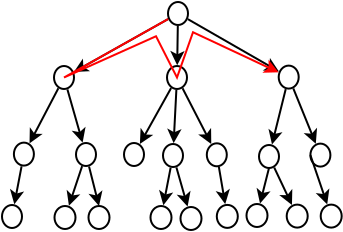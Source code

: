 <?xml version="1.0" encoding="UTF-8"?>
<dia:diagram xmlns:dia="http://www.lysator.liu.se/~alla/dia/">
  <dia:layer name="Arrière-plan" visible="true" active="true">
    <dia:object type="Standard - Ellipse" version="0" id="O0">
      <dia:attribute name="obj_pos">
        <dia:point val="18,-1.225"/>
      </dia:attribute>
      <dia:attribute name="obj_bb">
        <dia:rectangle val="17.95,-1.275;19.05,-0.025"/>
      </dia:attribute>
      <dia:attribute name="elem_corner">
        <dia:point val="18,-1.225"/>
      </dia:attribute>
      <dia:attribute name="elem_width">
        <dia:real val="1"/>
      </dia:attribute>
      <dia:attribute name="elem_height">
        <dia:real val="1.15"/>
      </dia:attribute>
      <dia:attribute name="border_width">
        <dia:real val="0.1"/>
      </dia:attribute>
    </dia:object>
    <dia:object type="Standard - Ellipse" version="0" id="O1">
      <dia:attribute name="obj_pos">
        <dia:point val="12.3,1.975"/>
      </dia:attribute>
      <dia:attribute name="obj_bb">
        <dia:rectangle val="12.25,1.925;13.35,3.175"/>
      </dia:attribute>
      <dia:attribute name="elem_corner">
        <dia:point val="12.3,1.975"/>
      </dia:attribute>
      <dia:attribute name="elem_width">
        <dia:real val="1"/>
      </dia:attribute>
      <dia:attribute name="elem_height">
        <dia:real val="1.15"/>
      </dia:attribute>
      <dia:attribute name="border_width">
        <dia:real val="0.1"/>
      </dia:attribute>
    </dia:object>
    <dia:object type="Standard - Ellipse" version="0" id="O2">
      <dia:attribute name="obj_pos">
        <dia:point val="17.95,1.975"/>
      </dia:attribute>
      <dia:attribute name="obj_bb">
        <dia:rectangle val="17.9,1.925;19,3.175"/>
      </dia:attribute>
      <dia:attribute name="elem_corner">
        <dia:point val="17.95,1.975"/>
      </dia:attribute>
      <dia:attribute name="elem_width">
        <dia:real val="1"/>
      </dia:attribute>
      <dia:attribute name="elem_height">
        <dia:real val="1.15"/>
      </dia:attribute>
      <dia:attribute name="border_width">
        <dia:real val="0.1"/>
      </dia:attribute>
    </dia:object>
    <dia:object type="Standard - Ellipse" version="0" id="O3">
      <dia:attribute name="obj_pos">
        <dia:point val="23.535,1.955"/>
      </dia:attribute>
      <dia:attribute name="obj_bb">
        <dia:rectangle val="23.485,1.905;24.585,3.155"/>
      </dia:attribute>
      <dia:attribute name="elem_corner">
        <dia:point val="23.535,1.955"/>
      </dia:attribute>
      <dia:attribute name="elem_width">
        <dia:real val="1"/>
      </dia:attribute>
      <dia:attribute name="elem_height">
        <dia:real val="1.15"/>
      </dia:attribute>
      <dia:attribute name="border_width">
        <dia:real val="0.1"/>
      </dia:attribute>
    </dia:object>
    <dia:object type="Standard - Ellipse" version="0" id="O4">
      <dia:attribute name="obj_pos">
        <dia:point val="10.295,5.805"/>
      </dia:attribute>
      <dia:attribute name="obj_bb">
        <dia:rectangle val="10.245,5.755;11.345,7.005"/>
      </dia:attribute>
      <dia:attribute name="elem_corner">
        <dia:point val="10.295,5.805"/>
      </dia:attribute>
      <dia:attribute name="elem_width">
        <dia:real val="1"/>
      </dia:attribute>
      <dia:attribute name="elem_height">
        <dia:real val="1.15"/>
      </dia:attribute>
      <dia:attribute name="border_width">
        <dia:real val="0.1"/>
      </dia:attribute>
    </dia:object>
    <dia:object type="Standard - Ellipse" version="0" id="O5">
      <dia:attribute name="obj_pos">
        <dia:point val="13.4,5.825"/>
      </dia:attribute>
      <dia:attribute name="obj_bb">
        <dia:rectangle val="13.35,5.775;14.45,7.025"/>
      </dia:attribute>
      <dia:attribute name="elem_corner">
        <dia:point val="13.4,5.825"/>
      </dia:attribute>
      <dia:attribute name="elem_width">
        <dia:real val="1"/>
      </dia:attribute>
      <dia:attribute name="elem_height">
        <dia:real val="1.15"/>
      </dia:attribute>
      <dia:attribute name="border_width">
        <dia:real val="0.1"/>
      </dia:attribute>
    </dia:object>
    <dia:object type="Standard - Ellipse" version="0" id="O6">
      <dia:attribute name="obj_pos">
        <dia:point val="17.75,5.875"/>
      </dia:attribute>
      <dia:attribute name="obj_bb">
        <dia:rectangle val="17.7,5.825;18.8,7.075"/>
      </dia:attribute>
      <dia:attribute name="elem_corner">
        <dia:point val="17.75,5.875"/>
      </dia:attribute>
      <dia:attribute name="elem_width">
        <dia:real val="1"/>
      </dia:attribute>
      <dia:attribute name="elem_height">
        <dia:real val="1.15"/>
      </dia:attribute>
      <dia:attribute name="border_width">
        <dia:real val="0.1"/>
      </dia:attribute>
    </dia:object>
    <dia:object type="Standard - Ellipse" version="0" id="O7">
      <dia:attribute name="obj_pos">
        <dia:point val="15.8,5.825"/>
      </dia:attribute>
      <dia:attribute name="obj_bb">
        <dia:rectangle val="15.75,5.775;16.85,7.025"/>
      </dia:attribute>
      <dia:attribute name="elem_corner">
        <dia:point val="15.8,5.825"/>
      </dia:attribute>
      <dia:attribute name="elem_width">
        <dia:real val="1"/>
      </dia:attribute>
      <dia:attribute name="elem_height">
        <dia:real val="1.15"/>
      </dia:attribute>
      <dia:attribute name="border_width">
        <dia:real val="0.1"/>
      </dia:attribute>
    </dia:object>
    <dia:object type="Standard - Ellipse" version="0" id="O8">
      <dia:attribute name="obj_pos">
        <dia:point val="19.94,5.84"/>
      </dia:attribute>
      <dia:attribute name="obj_bb">
        <dia:rectangle val="19.89,5.79;20.99,7.04"/>
      </dia:attribute>
      <dia:attribute name="elem_corner">
        <dia:point val="19.94,5.84"/>
      </dia:attribute>
      <dia:attribute name="elem_width">
        <dia:real val="1"/>
      </dia:attribute>
      <dia:attribute name="elem_height">
        <dia:real val="1.15"/>
      </dia:attribute>
      <dia:attribute name="border_width">
        <dia:real val="0.1"/>
      </dia:attribute>
    </dia:object>
    <dia:object type="Standard - Ellipse" version="0" id="O9">
      <dia:attribute name="obj_pos">
        <dia:point val="22.55,5.925"/>
      </dia:attribute>
      <dia:attribute name="obj_bb">
        <dia:rectangle val="22.5,5.875;23.6,7.125"/>
      </dia:attribute>
      <dia:attribute name="elem_corner">
        <dia:point val="22.55,5.925"/>
      </dia:attribute>
      <dia:attribute name="elem_width">
        <dia:real val="1"/>
      </dia:attribute>
      <dia:attribute name="elem_height">
        <dia:real val="1.15"/>
      </dia:attribute>
      <dia:attribute name="border_width">
        <dia:real val="0.1"/>
      </dia:attribute>
    </dia:object>
    <dia:object type="Standard - Ellipse" version="0" id="O10">
      <dia:attribute name="obj_pos">
        <dia:point val="9.7,8.925"/>
      </dia:attribute>
      <dia:attribute name="obj_bb">
        <dia:rectangle val="9.65,8.875;10.75,10.125"/>
      </dia:attribute>
      <dia:attribute name="elem_corner">
        <dia:point val="9.7,8.925"/>
      </dia:attribute>
      <dia:attribute name="elem_width">
        <dia:real val="1"/>
      </dia:attribute>
      <dia:attribute name="elem_height">
        <dia:real val="1.15"/>
      </dia:attribute>
      <dia:attribute name="border_width">
        <dia:real val="0.1"/>
      </dia:attribute>
    </dia:object>
    <dia:object type="Standard - Ellipse" version="0" id="O11">
      <dia:attribute name="obj_pos">
        <dia:point val="12.325,8.975"/>
      </dia:attribute>
      <dia:attribute name="obj_bb">
        <dia:rectangle val="12.275,8.925;13.425,10.175"/>
      </dia:attribute>
      <dia:attribute name="elem_corner">
        <dia:point val="12.325,8.975"/>
      </dia:attribute>
      <dia:attribute name="elem_width">
        <dia:real val="1.05"/>
      </dia:attribute>
      <dia:attribute name="elem_height">
        <dia:real val="1.15"/>
      </dia:attribute>
      <dia:attribute name="border_width">
        <dia:real val="0.1"/>
      </dia:attribute>
    </dia:object>
    <dia:object type="Standard - Ellipse" version="0" id="O12">
      <dia:attribute name="obj_pos">
        <dia:point val="25.12,5.855"/>
      </dia:attribute>
      <dia:attribute name="obj_bb">
        <dia:rectangle val="25.07,5.805;26.17,7.055"/>
      </dia:attribute>
      <dia:attribute name="elem_corner">
        <dia:point val="25.12,5.855"/>
      </dia:attribute>
      <dia:attribute name="elem_width">
        <dia:real val="1"/>
      </dia:attribute>
      <dia:attribute name="elem_height">
        <dia:real val="1.15"/>
      </dia:attribute>
      <dia:attribute name="border_width">
        <dia:real val="0.1"/>
      </dia:attribute>
    </dia:object>
    <dia:object type="Standard - Line" version="0" id="O13">
      <dia:attribute name="obj_pos">
        <dia:point val="18.007,-0.373"/>
      </dia:attribute>
      <dia:attribute name="obj_bb">
        <dia:rectangle val="13.195,-0.441;18.075,2.343"/>
      </dia:attribute>
      <dia:attribute name="conn_endpoints">
        <dia:point val="18.007,-0.373"/>
        <dia:point val="13.293,2.273"/>
      </dia:attribute>
      <dia:attribute name="numcp">
        <dia:int val="1"/>
      </dia:attribute>
      <dia:attribute name="end_arrow">
        <dia:enum val="22"/>
      </dia:attribute>
      <dia:attribute name="end_arrow_length">
        <dia:real val="0.5"/>
      </dia:attribute>
      <dia:attribute name="end_arrow_width">
        <dia:real val="0.5"/>
      </dia:attribute>
      <dia:connections>
        <dia:connection handle="0" to="O0" connection="8"/>
        <dia:connection handle="1" to="O1" connection="8"/>
      </dia:connections>
    </dia:object>
    <dia:object type="Standard - Line" version="0" id="O14">
      <dia:attribute name="obj_pos">
        <dia:point val="18.49,-0.037"/>
      </dia:attribute>
      <dia:attribute name="obj_bb">
        <dia:rectangle val="18.107,-0.088;18.831,2.049"/>
      </dia:attribute>
      <dia:attribute name="conn_endpoints">
        <dia:point val="18.49,-0.037"/>
        <dia:point val="18.46,1.938"/>
      </dia:attribute>
      <dia:attribute name="numcp">
        <dia:int val="1"/>
      </dia:attribute>
      <dia:attribute name="end_arrow">
        <dia:enum val="22"/>
      </dia:attribute>
      <dia:attribute name="end_arrow_length">
        <dia:real val="0.5"/>
      </dia:attribute>
      <dia:attribute name="end_arrow_width">
        <dia:real val="0.5"/>
      </dia:attribute>
      <dia:connections>
        <dia:connection handle="0" to="O0" connection="8"/>
        <dia:connection handle="1" to="O2" connection="8"/>
      </dia:connections>
    </dia:object>
    <dia:object type="Standard - Line" version="0" id="O15">
      <dia:attribute name="obj_pos">
        <dia:point val="18.991,-0.368"/>
      </dia:attribute>
      <dia:attribute name="obj_bb">
        <dia:rectangle val="18.923,-0.436;23.641,2.317"/>
      </dia:attribute>
      <dia:attribute name="conn_endpoints">
        <dia:point val="18.991,-0.368"/>
        <dia:point val="23.544,2.248"/>
      </dia:attribute>
      <dia:attribute name="numcp">
        <dia:int val="1"/>
      </dia:attribute>
      <dia:attribute name="end_arrow">
        <dia:enum val="22"/>
      </dia:attribute>
      <dia:attribute name="end_arrow_length">
        <dia:real val="0.5"/>
      </dia:attribute>
      <dia:attribute name="end_arrow_width">
        <dia:real val="0.5"/>
      </dia:attribute>
      <dia:connections>
        <dia:connection handle="0" to="O0" connection="8"/>
        <dia:connection handle="1" to="O3" connection="8"/>
      </dia:connections>
    </dia:object>
    <dia:object type="Standard - Line" version="0" id="O16">
      <dia:attribute name="obj_pos">
        <dia:point val="12.519,3.087"/>
      </dia:attribute>
      <dia:attribute name="obj_bb">
        <dia:rectangle val="11.006,3.02;12.586,5.942"/>
      </dia:attribute>
      <dia:attribute name="conn_endpoints">
        <dia:point val="12.519,3.087"/>
        <dia:point val="11.076,5.843"/>
      </dia:attribute>
      <dia:attribute name="numcp">
        <dia:int val="1"/>
      </dia:attribute>
      <dia:attribute name="end_arrow">
        <dia:enum val="22"/>
      </dia:attribute>
      <dia:attribute name="end_arrow_length">
        <dia:real val="0.5"/>
      </dia:attribute>
      <dia:attribute name="end_arrow_width">
        <dia:real val="0.5"/>
      </dia:attribute>
      <dia:connections>
        <dia:connection handle="0" to="O1" connection="8"/>
        <dia:connection handle="1" to="O4" connection="8"/>
      </dia:connections>
    </dia:object>
    <dia:object type="Standard - Line" version="0" id="O17">
      <dia:attribute name="obj_pos">
        <dia:point val="12.97,3.145"/>
      </dia:attribute>
      <dia:attribute name="obj_bb">
        <dia:rectangle val="12.908,3.083;13.91,5.913"/>
      </dia:attribute>
      <dia:attribute name="conn_endpoints">
        <dia:point val="12.97,3.145"/>
        <dia:point val="13.73,5.805"/>
      </dia:attribute>
      <dia:attribute name="numcp">
        <dia:int val="1"/>
      </dia:attribute>
      <dia:attribute name="end_arrow">
        <dia:enum val="22"/>
      </dia:attribute>
      <dia:attribute name="end_arrow_length">
        <dia:real val="0.5"/>
      </dia:attribute>
      <dia:attribute name="end_arrow_width">
        <dia:real val="0.5"/>
      </dia:attribute>
      <dia:connections>
        <dia:connection handle="0" to="O1" connection="8"/>
        <dia:connection handle="1" to="O5" connection="8"/>
      </dia:connections>
    </dia:object>
    <dia:object type="Standard - Line" version="0" id="O18">
      <dia:attribute name="obj_pos">
        <dia:point val="18.155,3.077"/>
      </dia:attribute>
      <dia:attribute name="obj_bb">
        <dia:rectangle val="16.525,3.009;18.224,5.97"/>
      </dia:attribute>
      <dia:attribute name="conn_endpoints">
        <dia:point val="18.155,3.077"/>
        <dia:point val="16.595,5.873"/>
      </dia:attribute>
      <dia:attribute name="numcp">
        <dia:int val="1"/>
      </dia:attribute>
      <dia:attribute name="end_arrow">
        <dia:enum val="22"/>
      </dia:attribute>
      <dia:attribute name="end_arrow_length">
        <dia:real val="0.5"/>
      </dia:attribute>
      <dia:attribute name="end_arrow_width">
        <dia:real val="0.5"/>
      </dia:attribute>
      <dia:connections>
        <dia:connection handle="0" to="O2" connection="8"/>
        <dia:connection handle="1" to="O7" connection="8"/>
      </dia:connections>
    </dia:object>
    <dia:object type="Standard - Line" version="0" id="O19">
      <dia:attribute name="obj_pos">
        <dia:point val="18.418,3.167"/>
      </dia:attribute>
      <dia:attribute name="obj_bb">
        <dia:rectangle val="17.952,3.115;18.674,5.945"/>
      </dia:attribute>
      <dia:attribute name="conn_endpoints">
        <dia:point val="18.418,3.167"/>
        <dia:point val="18.282,5.833"/>
      </dia:attribute>
      <dia:attribute name="numcp">
        <dia:int val="1"/>
      </dia:attribute>
      <dia:attribute name="end_arrow">
        <dia:enum val="22"/>
      </dia:attribute>
      <dia:attribute name="end_arrow_length">
        <dia:real val="0.5"/>
      </dia:attribute>
      <dia:attribute name="end_arrow_width">
        <dia:real val="0.5"/>
      </dia:attribute>
      <dia:connections>
        <dia:connection handle="0" to="O2" connection="8"/>
        <dia:connection handle="1" to="O6" connection="8"/>
      </dia:connections>
    </dia:object>
    <dia:object type="Standard - Line" version="0" id="O20">
      <dia:attribute name="obj_pos">
        <dia:point val="18.727,3.088"/>
      </dia:attribute>
      <dia:attribute name="obj_bb">
        <dia:rectangle val="18.66,3.021;20.233,5.977"/>
      </dia:attribute>
      <dia:attribute name="conn_endpoints">
        <dia:point val="18.727,3.088"/>
        <dia:point val="20.163,5.877"/>
      </dia:attribute>
      <dia:attribute name="numcp">
        <dia:int val="1"/>
      </dia:attribute>
      <dia:attribute name="end_arrow">
        <dia:enum val="22"/>
      </dia:attribute>
      <dia:attribute name="end_arrow_length">
        <dia:real val="0.5"/>
      </dia:attribute>
      <dia:attribute name="end_arrow_width">
        <dia:real val="0.5"/>
      </dia:attribute>
      <dia:connections>
        <dia:connection handle="0" to="O2" connection="8"/>
        <dia:connection handle="1" to="O8" connection="8"/>
      </dia:connections>
    </dia:object>
    <dia:object type="Standard - Line" version="0" id="O21">
      <dia:attribute name="obj_pos">
        <dia:point val="23.886,3.131"/>
      </dia:attribute>
      <dia:attribute name="obj_bb">
        <dia:rectangle val="22.995,3.071;23.946,6.007"/>
      </dia:attribute>
      <dia:attribute name="conn_endpoints">
        <dia:point val="23.886,3.131"/>
        <dia:point val="23.199,5.899"/>
      </dia:attribute>
      <dia:attribute name="numcp">
        <dia:int val="1"/>
      </dia:attribute>
      <dia:attribute name="end_arrow">
        <dia:enum val="22"/>
      </dia:attribute>
      <dia:attribute name="end_arrow_length">
        <dia:real val="0.5"/>
      </dia:attribute>
      <dia:attribute name="end_arrow_width">
        <dia:real val="0.5"/>
      </dia:attribute>
      <dia:connections>
        <dia:connection handle="0" to="O3" connection="8"/>
        <dia:connection handle="1" to="O9" connection="8"/>
      </dia:connections>
    </dia:object>
    <dia:object type="Standard - Line" version="0" id="O22">
      <dia:attribute name="obj_pos">
        <dia:point val="24.265,3.096"/>
      </dia:attribute>
      <dia:attribute name="obj_bb">
        <dia:rectangle val="24.2,3.03;25.504,5.968"/>
      </dia:attribute>
      <dia:attribute name="conn_endpoints">
        <dia:point val="24.265,3.096"/>
        <dia:point val="25.39,5.864"/>
      </dia:attribute>
      <dia:attribute name="numcp">
        <dia:int val="1"/>
      </dia:attribute>
      <dia:attribute name="end_arrow">
        <dia:enum val="22"/>
      </dia:attribute>
      <dia:attribute name="end_arrow_length">
        <dia:real val="0.5"/>
      </dia:attribute>
      <dia:attribute name="end_arrow_width">
        <dia:real val="0.5"/>
      </dia:attribute>
      <dia:connections>
        <dia:connection handle="0" to="O3" connection="8"/>
        <dia:connection handle="1" to="O12" connection="8"/>
      </dia:connections>
    </dia:object>
    <dia:object type="Standard - Line" version="0" id="O23">
      <dia:attribute name="obj_pos">
        <dia:point val="10.679,6.99"/>
      </dia:attribute>
      <dia:attribute name="obj_bb">
        <dia:rectangle val="10.076,6.932;10.786,9.0"/>
      </dia:attribute>
      <dia:attribute name="conn_endpoints">
        <dia:point val="10.679,6.99"/>
        <dia:point val="10.316,8.89"/>
      </dia:attribute>
      <dia:attribute name="numcp">
        <dia:int val="1"/>
      </dia:attribute>
      <dia:attribute name="end_arrow">
        <dia:enum val="22"/>
      </dia:attribute>
      <dia:attribute name="end_arrow_length">
        <dia:real val="0.5"/>
      </dia:attribute>
      <dia:attribute name="end_arrow_width">
        <dia:real val="0.5"/>
      </dia:attribute>
      <dia:connections>
        <dia:connection handle="0" to="O4" connection="8"/>
        <dia:connection handle="1" to="O10" connection="8"/>
      </dia:connections>
    </dia:object>
    <dia:object type="Standard - Line" version="0" id="O24">
      <dia:attribute name="obj_pos">
        <dia:point val="13.706,6.981"/>
      </dia:attribute>
      <dia:attribute name="obj_bb">
        <dia:rectangle val="12.896,6.918;13.769,9.068"/>
      </dia:attribute>
      <dia:attribute name="conn_endpoints">
        <dia:point val="13.706,6.981"/>
        <dia:point val="13.046,8.962"/>
      </dia:attribute>
      <dia:attribute name="numcp">
        <dia:int val="1"/>
      </dia:attribute>
      <dia:attribute name="end_arrow">
        <dia:enum val="22"/>
      </dia:attribute>
      <dia:attribute name="end_arrow_length">
        <dia:real val="0.5"/>
      </dia:attribute>
      <dia:attribute name="end_arrow_width">
        <dia:real val="0.5"/>
      </dia:attribute>
      <dia:connections>
        <dia:connection handle="0" to="O5" connection="8"/>
        <dia:connection handle="1" to="O11" connection="8"/>
      </dia:connections>
    </dia:object>
    <dia:object type="Standard - Ellipse" version="0" id="O25">
      <dia:attribute name="obj_pos">
        <dia:point val="14.025,8.975"/>
      </dia:attribute>
      <dia:attribute name="obj_bb">
        <dia:rectangle val="13.975,8.925;15.125,10.175"/>
      </dia:attribute>
      <dia:attribute name="elem_corner">
        <dia:point val="14.025,8.975"/>
      </dia:attribute>
      <dia:attribute name="elem_width">
        <dia:real val="1.05"/>
      </dia:attribute>
      <dia:attribute name="elem_height">
        <dia:real val="1.15"/>
      </dia:attribute>
      <dia:attribute name="border_width">
        <dia:real val="0.1"/>
      </dia:attribute>
    </dia:object>
    <dia:object type="Standard - Line" version="0" id="O26">
      <dia:attribute name="obj_pos">
        <dia:point val="14.051,7.0"/>
      </dia:attribute>
      <dia:attribute name="obj_bb">
        <dia:rectangle val="13.991,6.939;14.751,9.083"/>
      </dia:attribute>
      <dia:attribute name="conn_endpoints">
        <dia:point val="14.051,7.0"/>
        <dia:point val="14.55,8.975"/>
      </dia:attribute>
      <dia:attribute name="numcp">
        <dia:int val="1"/>
      </dia:attribute>
      <dia:attribute name="end_arrow">
        <dia:enum val="22"/>
      </dia:attribute>
      <dia:attribute name="end_arrow_length">
        <dia:real val="0.5"/>
      </dia:attribute>
      <dia:attribute name="end_arrow_width">
        <dia:real val="0.5"/>
      </dia:attribute>
      <dia:connections>
        <dia:connection handle="0" to="O5" connection="8"/>
        <dia:connection handle="1" to="O25" connection="1"/>
      </dia:connections>
    </dia:object>
    <dia:object type="Standard - Ellipse" version="0" id="O27">
      <dia:attribute name="obj_pos">
        <dia:point val="17.125,8.975"/>
      </dia:attribute>
      <dia:attribute name="obj_bb">
        <dia:rectangle val="17.075,8.925;18.225,10.175"/>
      </dia:attribute>
      <dia:attribute name="elem_corner">
        <dia:point val="17.125,8.975"/>
      </dia:attribute>
      <dia:attribute name="elem_width">
        <dia:real val="1.05"/>
      </dia:attribute>
      <dia:attribute name="elem_height">
        <dia:real val="1.15"/>
      </dia:attribute>
      <dia:attribute name="border_width">
        <dia:real val="0.1"/>
      </dia:attribute>
    </dia:object>
    <dia:object type="Standard - Ellipse" version="0" id="O28">
      <dia:attribute name="obj_pos">
        <dia:point val="18.625,9.025"/>
      </dia:attribute>
      <dia:attribute name="obj_bb">
        <dia:rectangle val="18.575,8.975;19.725,10.225"/>
      </dia:attribute>
      <dia:attribute name="elem_corner">
        <dia:point val="18.625,9.025"/>
      </dia:attribute>
      <dia:attribute name="elem_width">
        <dia:real val="1.05"/>
      </dia:attribute>
      <dia:attribute name="elem_height">
        <dia:real val="1.15"/>
      </dia:attribute>
      <dia:attribute name="border_width">
        <dia:real val="0.1"/>
      </dia:attribute>
    </dia:object>
    <dia:object type="Standard - Line" version="0" id="O29">
      <dia:attribute name="obj_pos">
        <dia:point val="18.132,7.06"/>
      </dia:attribute>
      <dia:attribute name="obj_bb">
        <dia:rectangle val="17.529,7.002;18.24,9.048"/>
      </dia:attribute>
      <dia:attribute name="conn_endpoints">
        <dia:point val="18.132,7.06"/>
        <dia:point val="17.768,8.938"/>
      </dia:attribute>
      <dia:attribute name="numcp">
        <dia:int val="1"/>
      </dia:attribute>
      <dia:attribute name="end_arrow">
        <dia:enum val="22"/>
      </dia:attribute>
      <dia:attribute name="end_arrow_length">
        <dia:real val="0.5"/>
      </dia:attribute>
      <dia:attribute name="end_arrow_width">
        <dia:real val="0.5"/>
      </dia:attribute>
      <dia:connections>
        <dia:connection handle="0" to="O6" connection="8"/>
        <dia:connection handle="1" to="O27" connection="8"/>
      </dia:connections>
    </dia:object>
    <dia:object type="Standard - Line" version="0" id="O30">
      <dia:attribute name="obj_pos">
        <dia:point val="18.42,7.044"/>
      </dia:attribute>
      <dia:attribute name="obj_bb">
        <dia:rectangle val="18.358,6.983;19.159,9.11"/>
      </dia:attribute>
      <dia:attribute name="conn_endpoints">
        <dia:point val="18.42,7.044"/>
        <dia:point val="18.979,9.003"/>
      </dia:attribute>
      <dia:attribute name="numcp">
        <dia:int val="1"/>
      </dia:attribute>
      <dia:attribute name="end_arrow">
        <dia:enum val="22"/>
      </dia:attribute>
      <dia:attribute name="end_arrow_length">
        <dia:real val="0.5"/>
      </dia:attribute>
      <dia:attribute name="end_arrow_width">
        <dia:real val="0.5"/>
      </dia:attribute>
      <dia:connections>
        <dia:connection handle="0" to="O6" connection="8"/>
        <dia:connection handle="1" to="O28" connection="8"/>
      </dia:connections>
    </dia:object>
    <dia:object type="Standard - Ellipse" version="0" id="O31">
      <dia:attribute name="obj_pos">
        <dia:point val="20.44,8.92"/>
      </dia:attribute>
      <dia:attribute name="obj_bb">
        <dia:rectangle val="20.39,8.87;21.54,10.12"/>
      </dia:attribute>
      <dia:attribute name="elem_corner">
        <dia:point val="20.44,8.92"/>
      </dia:attribute>
      <dia:attribute name="elem_width">
        <dia:real val="1.05"/>
      </dia:attribute>
      <dia:attribute name="elem_height">
        <dia:real val="1.15"/>
      </dia:attribute>
      <dia:attribute name="border_width">
        <dia:real val="0.1"/>
      </dia:attribute>
    </dia:object>
    <dia:object type="Standard - Ellipse" version="0" id="O32">
      <dia:attribute name="obj_pos">
        <dia:point val="21.925,8.875"/>
      </dia:attribute>
      <dia:attribute name="obj_bb">
        <dia:rectangle val="21.875,8.825;23.025,10.075"/>
      </dia:attribute>
      <dia:attribute name="elem_corner">
        <dia:point val="21.925,8.875"/>
      </dia:attribute>
      <dia:attribute name="elem_width">
        <dia:real val="1.05"/>
      </dia:attribute>
      <dia:attribute name="elem_height">
        <dia:real val="1.15"/>
      </dia:attribute>
      <dia:attribute name="border_width">
        <dia:real val="0.1"/>
      </dia:attribute>
    </dia:object>
    <dia:object type="Standard - Line" version="0" id="O33">
      <dia:attribute name="obj_pos">
        <dia:point val="20.544,7.023"/>
      </dia:attribute>
      <dia:attribute name="obj_bb">
        <dia:rectangle val="20.401,6.965;21.114,8.991"/>
      </dia:attribute>
      <dia:attribute name="conn_endpoints">
        <dia:point val="20.544,7.023"/>
        <dia:point val="20.86,8.881"/>
      </dia:attribute>
      <dia:attribute name="numcp">
        <dia:int val="1"/>
      </dia:attribute>
      <dia:attribute name="end_arrow">
        <dia:enum val="22"/>
      </dia:attribute>
      <dia:attribute name="end_arrow_length">
        <dia:real val="0.5"/>
      </dia:attribute>
      <dia:attribute name="end_arrow_width">
        <dia:real val="0.5"/>
      </dia:attribute>
      <dia:connections>
        <dia:connection handle="0" to="O8" connection="8"/>
        <dia:connection handle="1" to="O31" connection="8"/>
      </dia:connections>
    </dia:object>
    <dia:object type="Standard - Ellipse" version="0" id="O34">
      <dia:attribute name="obj_pos">
        <dia:point val="23.935,8.905"/>
      </dia:attribute>
      <dia:attribute name="obj_bb">
        <dia:rectangle val="23.885,8.855;25.035,10.105"/>
      </dia:attribute>
      <dia:attribute name="elem_corner">
        <dia:point val="23.935,8.905"/>
      </dia:attribute>
      <dia:attribute name="elem_width">
        <dia:real val="1.05"/>
      </dia:attribute>
      <dia:attribute name="elem_height">
        <dia:real val="1.15"/>
      </dia:attribute>
      <dia:attribute name="border_width">
        <dia:real val="0.1"/>
      </dia:attribute>
    </dia:object>
    <dia:object type="Standard - Ellipse" version="0" id="O35">
      <dia:attribute name="obj_pos">
        <dia:point val="25.635,8.905"/>
      </dia:attribute>
      <dia:attribute name="obj_bb">
        <dia:rectangle val="25.585,8.855;26.735,10.105"/>
      </dia:attribute>
      <dia:attribute name="elem_corner">
        <dia:point val="25.635,8.905"/>
      </dia:attribute>
      <dia:attribute name="elem_width">
        <dia:real val="1.05"/>
      </dia:attribute>
      <dia:attribute name="elem_height">
        <dia:real val="1.15"/>
      </dia:attribute>
      <dia:attribute name="border_width">
        <dia:real val="0.1"/>
      </dia:attribute>
    </dia:object>
    <dia:object type="Standard - Line" version="0" id="O36">
      <dia:attribute name="obj_pos">
        <dia:point val="23.05,7.075"/>
      </dia:attribute>
      <dia:attribute name="obj_bb">
        <dia:rectangle val="22.4,7.014;23.111,8.96"/>
      </dia:attribute>
      <dia:attribute name="conn_endpoints">
        <dia:point val="23.05,7.075"/>
        <dia:point val="22.601,8.852"/>
      </dia:attribute>
      <dia:attribute name="numcp">
        <dia:int val="1"/>
      </dia:attribute>
      <dia:attribute name="end_arrow">
        <dia:enum val="22"/>
      </dia:attribute>
      <dia:attribute name="end_arrow_length">
        <dia:real val="0.5"/>
      </dia:attribute>
      <dia:attribute name="end_arrow_width">
        <dia:real val="0.5"/>
      </dia:attribute>
      <dia:connections>
        <dia:connection handle="0" to="O9" connection="6"/>
        <dia:connection handle="1" to="O32" connection="8"/>
      </dia:connections>
    </dia:object>
    <dia:object type="Standard - Line" version="0" id="O37">
      <dia:attribute name="obj_pos">
        <dia:point val="23.31,7.05"/>
      </dia:attribute>
      <dia:attribute name="obj_bb">
        <dia:rectangle val="23.244,6.984;24.28,9.027"/>
      </dia:attribute>
      <dia:attribute name="conn_endpoints">
        <dia:point val="23.31,7.05"/>
        <dia:point val="24.198,8.926"/>
      </dia:attribute>
      <dia:attribute name="numcp">
        <dia:int val="1"/>
      </dia:attribute>
      <dia:attribute name="end_arrow">
        <dia:enum val="22"/>
      </dia:attribute>
      <dia:attribute name="end_arrow_length">
        <dia:real val="0.5"/>
      </dia:attribute>
      <dia:attribute name="end_arrow_width">
        <dia:real val="0.5"/>
      </dia:attribute>
      <dia:connections>
        <dia:connection handle="0" to="O9" connection="8"/>
        <dia:connection handle="1" to="O34" connection="8"/>
      </dia:connections>
    </dia:object>
    <dia:object type="Standard - Line" version="0" id="O38">
      <dia:attribute name="obj_pos">
        <dia:point val="25.12,6.43"/>
      </dia:attribute>
      <dia:attribute name="obj_bb">
        <dia:rectangle val="25.056,6.367;26.106,9.001"/>
      </dia:attribute>
      <dia:attribute name="conn_endpoints">
        <dia:point val="25.12,6.43"/>
        <dia:point val="25.96,8.895"/>
      </dia:attribute>
      <dia:attribute name="numcp">
        <dia:int val="1"/>
      </dia:attribute>
      <dia:attribute name="end_arrow">
        <dia:enum val="22"/>
      </dia:attribute>
      <dia:attribute name="end_arrow_length">
        <dia:real val="0.5"/>
      </dia:attribute>
      <dia:attribute name="end_arrow_width">
        <dia:real val="0.5"/>
      </dia:attribute>
      <dia:connections>
        <dia:connection handle="0" to="O12" connection="3"/>
        <dia:connection handle="1" to="O35" connection="8"/>
      </dia:connections>
    </dia:object>
    <dia:object type="Standard - PolyLine" version="0" id="O39">
      <dia:attribute name="obj_pos">
        <dia:point val="18.5,-0.65"/>
      </dia:attribute>
      <dia:attribute name="obj_bb">
        <dia:rectangle val="12.775,-0.441;24.136,2.677"/>
      </dia:attribute>
      <dia:attribute name="poly_points">
        <dia:point val="18.5,-0.65"/>
        <dia:point val="12.8,2.55"/>
        <dia:point val="17.4,0.487"/>
        <dia:point val="18.45,2.55"/>
        <dia:point val="19.25,0.287"/>
        <dia:point val="24.035,2.53"/>
      </dia:attribute>
      <dia:attribute name="line_color">
        <dia:color val="#ff0000"/>
      </dia:attribute>
      <dia:attribute name="end_arrow">
        <dia:enum val="22"/>
      </dia:attribute>
      <dia:attribute name="end_arrow_length">
        <dia:real val="0.5"/>
      </dia:attribute>
      <dia:attribute name="end_arrow_width">
        <dia:real val="0.5"/>
      </dia:attribute>
      <dia:connections>
        <dia:connection handle="0" to="O0" connection="8"/>
        <dia:connection handle="1" to="O1" connection="8"/>
        <dia:connection handle="3" to="O2" connection="8"/>
        <dia:connection handle="5" to="O3" connection="8"/>
      </dia:connections>
    </dia:object>
  </dia:layer>
</dia:diagram>
